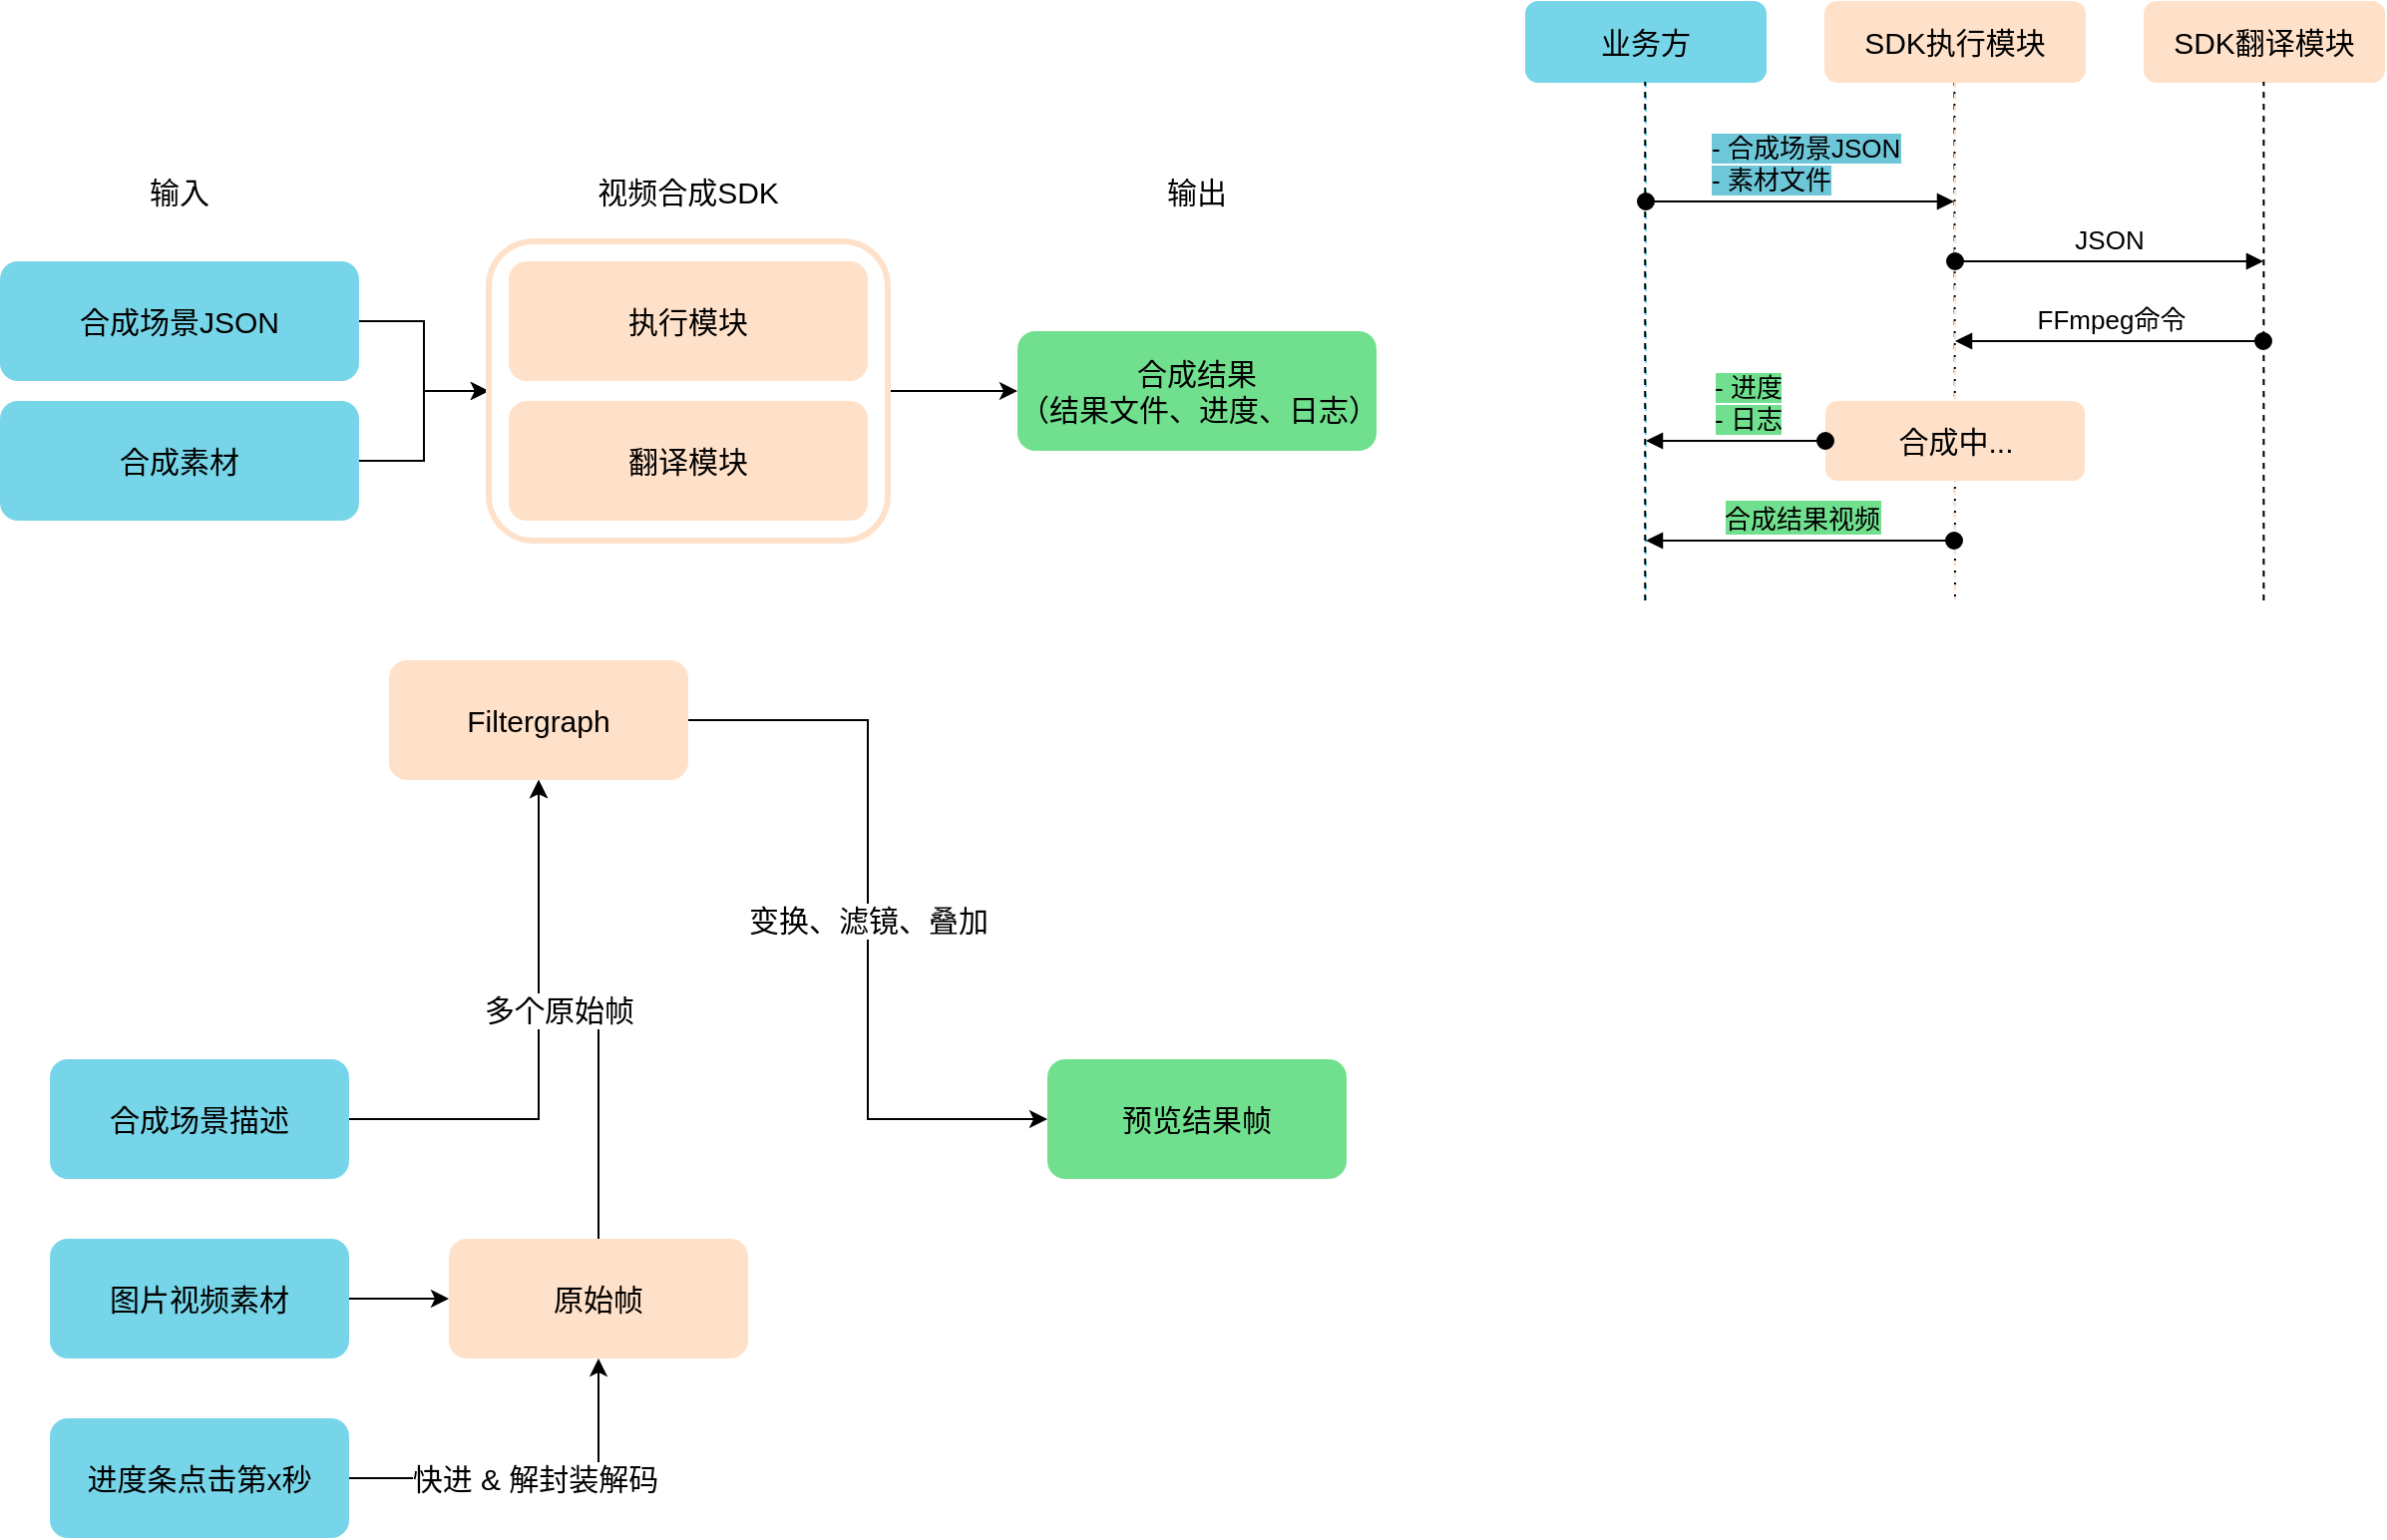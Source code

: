 <mxfile version="24.7.7">
  <diagram name="第 1 页" id="nH64aU8x-MxZcNjdW5kX">
    <mxGraphModel dx="1060" dy="619" grid="1" gridSize="10" guides="1" tooltips="1" connect="1" arrows="1" fold="1" page="1" pageScale="1" pageWidth="827" pageHeight="1169" math="0" shadow="0">
      <root>
        <mxCell id="0" />
        <mxCell id="1" parent="0" />
        <mxCell id="WFqSCaVt50iv7GG1wSk8-45" value="" style="endArrow=none;dashed=1;html=1;rounded=0;" edge="1" parent="1">
          <mxGeometry width="50" height="50" relative="1" as="geometry">
            <mxPoint x="1035" y="390" as="sourcePoint" />
            <mxPoint x="1034.69" y="130" as="targetPoint" />
          </mxGeometry>
        </mxCell>
        <mxCell id="WFqSCaVt50iv7GG1wSk8-1" value="" style="edgeStyle=orthogonalEdgeStyle;rounded=0;orthogonalLoop=1;jettySize=auto;html=1;fontSize=15;" edge="1" parent="1" source="WFqSCaVt50iv7GG1wSk8-2" target="WFqSCaVt50iv7GG1wSk8-8">
          <mxGeometry relative="1" as="geometry" />
        </mxCell>
        <mxCell id="WFqSCaVt50iv7GG1wSk8-2" value="&lt;font color=&quot;#000000&quot; style=&quot;font-size: 15px;&quot;&gt;合成场景描述&lt;/font&gt;" style="whiteSpace=wrap;html=1;rounded=1;fontSize=15;fillColor=#76D5E8;strokeColor=none;fontColor=#FFFFFF;" vertex="1" parent="1">
          <mxGeometry x="80" y="620" width="150" height="60" as="geometry" />
        </mxCell>
        <mxCell id="WFqSCaVt50iv7GG1wSk8-3" style="edgeStyle=orthogonalEdgeStyle;rounded=0;orthogonalLoop=1;jettySize=auto;html=1;exitX=1;exitY=0.5;exitDx=0;exitDy=0;entryX=0;entryY=0.5;entryDx=0;entryDy=0;fontSize=15;" edge="1" parent="1" source="WFqSCaVt50iv7GG1wSk8-4" target="WFqSCaVt50iv7GG1wSk8-10">
          <mxGeometry relative="1" as="geometry" />
        </mxCell>
        <mxCell id="WFqSCaVt50iv7GG1wSk8-4" value="&lt;font color=&quot;#000000&quot; style=&quot;font-size: 15px;&quot;&gt;图片视频素材&lt;/font&gt;" style="whiteSpace=wrap;html=1;rounded=1;fontSize=15;fillColor=#76D5E8;strokeColor=none;fontColor=#FFFFFF;" vertex="1" parent="1">
          <mxGeometry x="80" y="710" width="150" height="60" as="geometry" />
        </mxCell>
        <mxCell id="WFqSCaVt50iv7GG1wSk8-5" value="快进 &amp;amp; 解封装解码" style="edgeStyle=orthogonalEdgeStyle;rounded=0;orthogonalLoop=1;jettySize=auto;html=1;exitX=1;exitY=0.5;exitDx=0;exitDy=0;entryX=0.5;entryY=1;entryDx=0;entryDy=0;fontSize=15;" edge="1" parent="1" source="WFqSCaVt50iv7GG1wSk8-6" target="WFqSCaVt50iv7GG1wSk8-10">
          <mxGeometry relative="1" as="geometry" />
        </mxCell>
        <mxCell id="WFqSCaVt50iv7GG1wSk8-6" value="&lt;font color=&quot;#000000&quot; style=&quot;font-size: 15px;&quot;&gt;进度条点击第x秒&lt;/font&gt;" style="whiteSpace=wrap;html=1;rounded=1;fontSize=15;fillColor=#76D5E8;strokeColor=none;fontColor=#FFFFFF;" vertex="1" parent="1">
          <mxGeometry x="80" y="800" width="150" height="60" as="geometry" />
        </mxCell>
        <mxCell id="WFqSCaVt50iv7GG1wSk8-7" value="变换、滤镜、叠加" style="edgeStyle=orthogonalEdgeStyle;rounded=0;orthogonalLoop=1;jettySize=auto;html=1;exitX=1;exitY=0.5;exitDx=0;exitDy=0;entryX=0;entryY=0.5;entryDx=0;entryDy=0;fontSize=15;" edge="1" parent="1" source="WFqSCaVt50iv7GG1wSk8-8" target="WFqSCaVt50iv7GG1wSk8-11">
          <mxGeometry relative="1" as="geometry" />
        </mxCell>
        <mxCell id="WFqSCaVt50iv7GG1wSk8-8" value="Filtergraph" style="whiteSpace=wrap;html=1;rounded=1;fontSize=15;fillColor=#FFE1C9;strokeColor=none;" vertex="1" parent="1">
          <mxGeometry x="250" y="420" width="150" height="60" as="geometry" />
        </mxCell>
        <mxCell id="WFqSCaVt50iv7GG1wSk8-9" value="多个原始帧" style="edgeStyle=orthogonalEdgeStyle;rounded=0;orthogonalLoop=1;jettySize=auto;html=1;exitX=0.5;exitY=0;exitDx=0;exitDy=0;entryX=0.5;entryY=1;entryDx=0;entryDy=0;fontSize=15;" edge="1" parent="1" source="WFqSCaVt50iv7GG1wSk8-10" target="WFqSCaVt50iv7GG1wSk8-8">
          <mxGeometry x="0.037" relative="1" as="geometry">
            <mxPoint as="offset" />
          </mxGeometry>
        </mxCell>
        <mxCell id="WFqSCaVt50iv7GG1wSk8-10" value="原始帧" style="whiteSpace=wrap;html=1;rounded=1;fontSize=15;fillColor=#FFE1C9;strokeColor=none;" vertex="1" parent="1">
          <mxGeometry x="280" y="710" width="150" height="60" as="geometry" />
        </mxCell>
        <mxCell id="WFqSCaVt50iv7GG1wSk8-11" value="预览结果帧" style="whiteSpace=wrap;html=1;rounded=1;fontSize=15;fillColor=#71E08E;strokeColor=none;fontColor=#000000;gradientColor=none;" vertex="1" parent="1">
          <mxGeometry x="580" y="620" width="150" height="60" as="geometry" />
        </mxCell>
        <mxCell id="WFqSCaVt50iv7GG1wSk8-12" value="合成结果&lt;div&gt;（结果文件、进度、日志）&lt;/div&gt;" style="whiteSpace=wrap;html=1;rounded=1;fontSize=15;fillColor=#71E08E;strokeColor=none;fontColor=#000000;gradientColor=none;" vertex="1" parent="1">
          <mxGeometry x="565" y="255" width="180" height="60" as="geometry" />
        </mxCell>
        <mxCell id="WFqSCaVt50iv7GG1wSk8-22" style="edgeStyle=orthogonalEdgeStyle;rounded=0;orthogonalLoop=1;jettySize=auto;html=1;exitX=1;exitY=0.5;exitDx=0;exitDy=0;" edge="1" parent="1" source="WFqSCaVt50iv7GG1wSk8-14" target="WFqSCaVt50iv7GG1wSk8-18">
          <mxGeometry relative="1" as="geometry" />
        </mxCell>
        <mxCell id="WFqSCaVt50iv7GG1wSk8-14" value="&lt;font color=&quot;#000000&quot; style=&quot;font-size: 15px;&quot;&gt;合成场景JSON&lt;/font&gt;" style="whiteSpace=wrap;html=1;rounded=1;fontSize=15;fillColor=#76D5E8;strokeColor=none;fontColor=#FFFFFF;" vertex="1" parent="1">
          <mxGeometry x="55" y="220" width="180" height="60" as="geometry" />
        </mxCell>
        <mxCell id="WFqSCaVt50iv7GG1wSk8-23" style="edgeStyle=orthogonalEdgeStyle;rounded=0;orthogonalLoop=1;jettySize=auto;html=1;exitX=1;exitY=0.5;exitDx=0;exitDy=0;entryX=0;entryY=0.5;entryDx=0;entryDy=0;" edge="1" parent="1" source="WFqSCaVt50iv7GG1wSk8-15" target="WFqSCaVt50iv7GG1wSk8-18">
          <mxGeometry relative="1" as="geometry" />
        </mxCell>
        <mxCell id="WFqSCaVt50iv7GG1wSk8-15" value="&lt;font color=&quot;#000000&quot; style=&quot;font-size: 15px;&quot;&gt;合成素材&lt;/font&gt;" style="whiteSpace=wrap;html=1;rounded=1;fontSize=15;fillColor=#76D5E8;strokeColor=none;fontColor=#FFFFFF;" vertex="1" parent="1">
          <mxGeometry x="55" y="290" width="180" height="60" as="geometry" />
        </mxCell>
        <mxCell id="WFqSCaVt50iv7GG1wSk8-16" value="执行模块" style="whiteSpace=wrap;html=1;rounded=1;fontSize=15;fillColor=#FFE1C9;strokeColor=none;" vertex="1" parent="1">
          <mxGeometry x="310" y="220" width="180" height="60" as="geometry" />
        </mxCell>
        <mxCell id="WFqSCaVt50iv7GG1wSk8-17" value="翻译模块" style="whiteSpace=wrap;html=1;rounded=1;fontSize=15;fillColor=#FFE1C9;strokeColor=none;" vertex="1" parent="1">
          <mxGeometry x="310" y="290" width="180" height="60" as="geometry" />
        </mxCell>
        <mxCell id="WFqSCaVt50iv7GG1wSk8-24" style="edgeStyle=orthogonalEdgeStyle;rounded=0;orthogonalLoop=1;jettySize=auto;html=1;exitX=1;exitY=0.5;exitDx=0;exitDy=0;" edge="1" parent="1" source="WFqSCaVt50iv7GG1wSk8-18" target="WFqSCaVt50iv7GG1wSk8-12">
          <mxGeometry relative="1" as="geometry" />
        </mxCell>
        <UserObject label="" tooltip="" id="WFqSCaVt50iv7GG1wSk8-18">
          <mxCell style="rounded=1;whiteSpace=wrap;html=1;fillColor=none;strokeColor=#ffe1c9;strokeWidth=3;" vertex="1" parent="1">
            <mxGeometry x="300" y="210" width="200" height="150" as="geometry" />
          </mxCell>
        </UserObject>
        <mxCell id="WFqSCaVt50iv7GG1wSk8-19" value="视频合成SDK" style="text;html=1;align=center;verticalAlign=middle;whiteSpace=wrap;rounded=0;fontSize=15;" vertex="1" parent="1">
          <mxGeometry x="350" y="170" width="100" height="30" as="geometry" />
        </mxCell>
        <mxCell id="WFqSCaVt50iv7GG1wSk8-20" value="输入" style="text;html=1;align=center;verticalAlign=middle;whiteSpace=wrap;rounded=0;fontSize=15;" vertex="1" parent="1">
          <mxGeometry x="95" y="170" width="100" height="30" as="geometry" />
        </mxCell>
        <mxCell id="WFqSCaVt50iv7GG1wSk8-21" value="输出" style="text;html=1;align=center;verticalAlign=middle;whiteSpace=wrap;rounded=0;fontSize=15;" vertex="1" parent="1">
          <mxGeometry x="605" y="170" width="100" height="30" as="geometry" />
        </mxCell>
        <mxCell id="WFqSCaVt50iv7GG1wSk8-25" value="业务方" style="shape=umlLifeline;perimeter=lifelinePerimeter;whiteSpace=wrap;html=1;container=1;dropTarget=0;collapsible=0;recursiveResize=0;outlineConnect=0;portConstraint=eastwest;newEdgeStyle={&quot;edgeStyle&quot;:&quot;elbowEdgeStyle&quot;,&quot;elbow&quot;:&quot;vertical&quot;,&quot;curved&quot;:0,&quot;rounded&quot;:0};fontSize=15;rounded=1;fillColor=#76d5e8;strokeColor=#76d5e8;" vertex="1" parent="1">
          <mxGeometry x="820" y="90" width="120" height="300" as="geometry" />
        </mxCell>
        <mxCell id="WFqSCaVt50iv7GG1wSk8-26" value="SDK执行模块" style="shape=umlLifeline;perimeter=lifelinePerimeter;whiteSpace=wrap;html=1;container=1;dropTarget=0;collapsible=0;recursiveResize=0;outlineConnect=0;portConstraint=eastwest;newEdgeStyle={&quot;edgeStyle&quot;:&quot;elbowEdgeStyle&quot;,&quot;elbow&quot;:&quot;vertical&quot;,&quot;curved&quot;:0,&quot;rounded&quot;:0};fontSize=15;rounded=1;fillColor=#ffe1c9;strokeColor=#ffe1c9;" vertex="1" parent="1">
          <mxGeometry x="970" y="90" width="130" height="300" as="geometry" />
        </mxCell>
        <mxCell id="WFqSCaVt50iv7GG1wSk8-39" value="合成中..." style="html=1;points=[[0,0,0,0,5],[0,1,0,0,-5],[1,0,0,0,5],[1,1,0,0,-5]];perimeter=orthogonalPerimeter;outlineConnect=0;targetShapes=umlLifeline;portConstraint=eastwest;newEdgeStyle={&quot;curved&quot;:0,&quot;rounded&quot;:0};fontSize=15;rounded=1;fillColor=#ffe1c9;strokeColor=none;" vertex="1" parent="WFqSCaVt50iv7GG1wSk8-26">
          <mxGeometry y="200" width="130" height="40" as="geometry" />
        </mxCell>
        <mxCell id="WFqSCaVt50iv7GG1wSk8-27" value="SDK翻译模块" style="shape=umlLifeline;perimeter=lifelinePerimeter;whiteSpace=wrap;html=1;container=1;dropTarget=0;collapsible=0;recursiveResize=0;outlineConnect=0;portConstraint=eastwest;newEdgeStyle={&quot;edgeStyle&quot;:&quot;elbowEdgeStyle&quot;,&quot;elbow&quot;:&quot;vertical&quot;,&quot;curved&quot;:0,&quot;rounded&quot;:0};fontSize=15;rounded=1;fillColor=#ffe1c9;strokeColor=#ffe1c9;" vertex="1" parent="1">
          <mxGeometry x="1130" y="90" width="120" height="300" as="geometry" />
        </mxCell>
        <mxCell id="WFqSCaVt50iv7GG1wSk8-28" value="&lt;font style=&quot;background-color: rgb(110, 199, 217); font-size: 13px;&quot;&gt;- 合成场景JSON&lt;/font&gt;&lt;div style=&quot;font-size: 13px;&quot;&gt;&lt;font style=&quot;background-color: rgb(110, 199, 217); font-size: 13px;&quot;&gt;- 素材文件&lt;/font&gt;&lt;/div&gt;" style="html=1;verticalAlign=bottom;startArrow=oval;startFill=1;endArrow=block;startSize=8;curved=0;rounded=0;fontSize=15;align=left;" edge="1" parent="1" source="WFqSCaVt50iv7GG1wSk8-25" target="WFqSCaVt50iv7GG1wSk8-26">
          <mxGeometry x="-0.607" width="60" relative="1" as="geometry">
            <mxPoint x="900" y="180" as="sourcePoint" />
            <mxPoint x="960" y="180.0" as="targetPoint" />
            <Array as="points">
              <mxPoint x="970" y="190" />
            </Array>
            <mxPoint as="offset" />
          </mxGeometry>
        </mxCell>
        <mxCell id="WFqSCaVt50iv7GG1wSk8-31" value="&lt;font style=&quot;font-size: 13px;&quot;&gt;JSON&lt;/font&gt;" style="html=1;verticalAlign=bottom;startArrow=oval;startFill=1;endArrow=block;startSize=8;curved=0;rounded=0;fontSize=15;" edge="1" parent="1" source="WFqSCaVt50iv7GG1wSk8-26" target="WFqSCaVt50iv7GG1wSk8-27">
          <mxGeometry x="-0.004" width="60" relative="1" as="geometry">
            <mxPoint x="1350" y="480" as="sourcePoint" />
            <mxPoint x="1410" y="480" as="targetPoint" />
            <Array as="points">
              <mxPoint x="1110" y="220" />
            </Array>
            <mxPoint as="offset" />
          </mxGeometry>
        </mxCell>
        <mxCell id="WFqSCaVt50iv7GG1wSk8-36" value="&lt;font style=&quot;font-size: 13px;&quot;&gt;FFmpeg命令&lt;/font&gt;" style="html=1;verticalAlign=bottom;startArrow=oval;startFill=1;endArrow=block;startSize=8;curved=0;rounded=0;fontSize=15;" edge="1" parent="1" source="WFqSCaVt50iv7GG1wSk8-27" target="WFqSCaVt50iv7GG1wSk8-26">
          <mxGeometry x="-0.011" width="60" relative="1" as="geometry">
            <mxPoint x="1120" y="290" as="sourcePoint" />
            <mxPoint x="1180" y="290" as="targetPoint" />
            <Array as="points">
              <mxPoint x="1110" y="260" />
            </Array>
            <mxPoint as="offset" />
          </mxGeometry>
        </mxCell>
        <mxCell id="WFqSCaVt50iv7GG1wSk8-41" value="&lt;span style=&quot;background-color: rgb(113, 224, 142); font-size: 13px;&quot;&gt;&lt;font style=&quot;font-size: 13px;&quot;&gt;- 进度&lt;/font&gt;&lt;/span&gt;&lt;div style=&quot;font-size: 13px;&quot;&gt;&lt;span style=&quot;background-color: rgb(113, 224, 142);&quot;&gt;&lt;font style=&quot;font-size: 13px;&quot;&gt;- 日志&lt;/font&gt;&lt;/span&gt;&lt;/div&gt;" style="html=1;verticalAlign=bottom;startArrow=oval;startFill=1;endArrow=block;startSize=8;curved=0;rounded=0;fontSize=15;" edge="1" parent="1" source="WFqSCaVt50iv7GG1wSk8-39" target="WFqSCaVt50iv7GG1wSk8-25">
          <mxGeometry x="-0.117" width="60" relative="1" as="geometry">
            <mxPoint x="1020" y="260" as="sourcePoint" />
            <mxPoint x="1080" y="260" as="targetPoint" />
            <mxPoint as="offset" />
          </mxGeometry>
        </mxCell>
        <mxCell id="WFqSCaVt50iv7GG1wSk8-42" value="&lt;span style=&quot;background-color: rgb(113, 224, 142);&quot;&gt;&lt;font style=&quot;font-size: 13px;&quot;&gt;合成结果视频&lt;/font&gt;&lt;/span&gt;" style="html=1;verticalAlign=bottom;startArrow=oval;startFill=1;endArrow=block;startSize=8;curved=0;rounded=0;fontSize=15;" edge="1" parent="1" source="WFqSCaVt50iv7GG1wSk8-26" target="WFqSCaVt50iv7GG1wSk8-25">
          <mxGeometry x="-0.004" width="60" relative="1" as="geometry">
            <mxPoint x="980" y="370" as="sourcePoint" />
            <mxPoint x="1040" y="370" as="targetPoint" />
            <Array as="points">
              <mxPoint x="960" y="360" />
            </Array>
            <mxPoint as="offset" />
          </mxGeometry>
        </mxCell>
        <mxCell id="WFqSCaVt50iv7GG1wSk8-43" value="" style="endArrow=none;dashed=1;html=1;rounded=0;" edge="1" parent="1">
          <mxGeometry width="50" height="50" relative="1" as="geometry">
            <mxPoint x="879.62" y="390" as="sourcePoint" />
            <mxPoint x="879.62" y="130" as="targetPoint" />
          </mxGeometry>
        </mxCell>
        <mxCell id="WFqSCaVt50iv7GG1wSk8-46" value="" style="endArrow=none;dashed=1;html=1;rounded=0;" edge="1" parent="1">
          <mxGeometry width="50" height="50" relative="1" as="geometry">
            <mxPoint x="1189.69" y="390" as="sourcePoint" />
            <mxPoint x="1189.69" y="130" as="targetPoint" />
          </mxGeometry>
        </mxCell>
      </root>
    </mxGraphModel>
  </diagram>
</mxfile>
